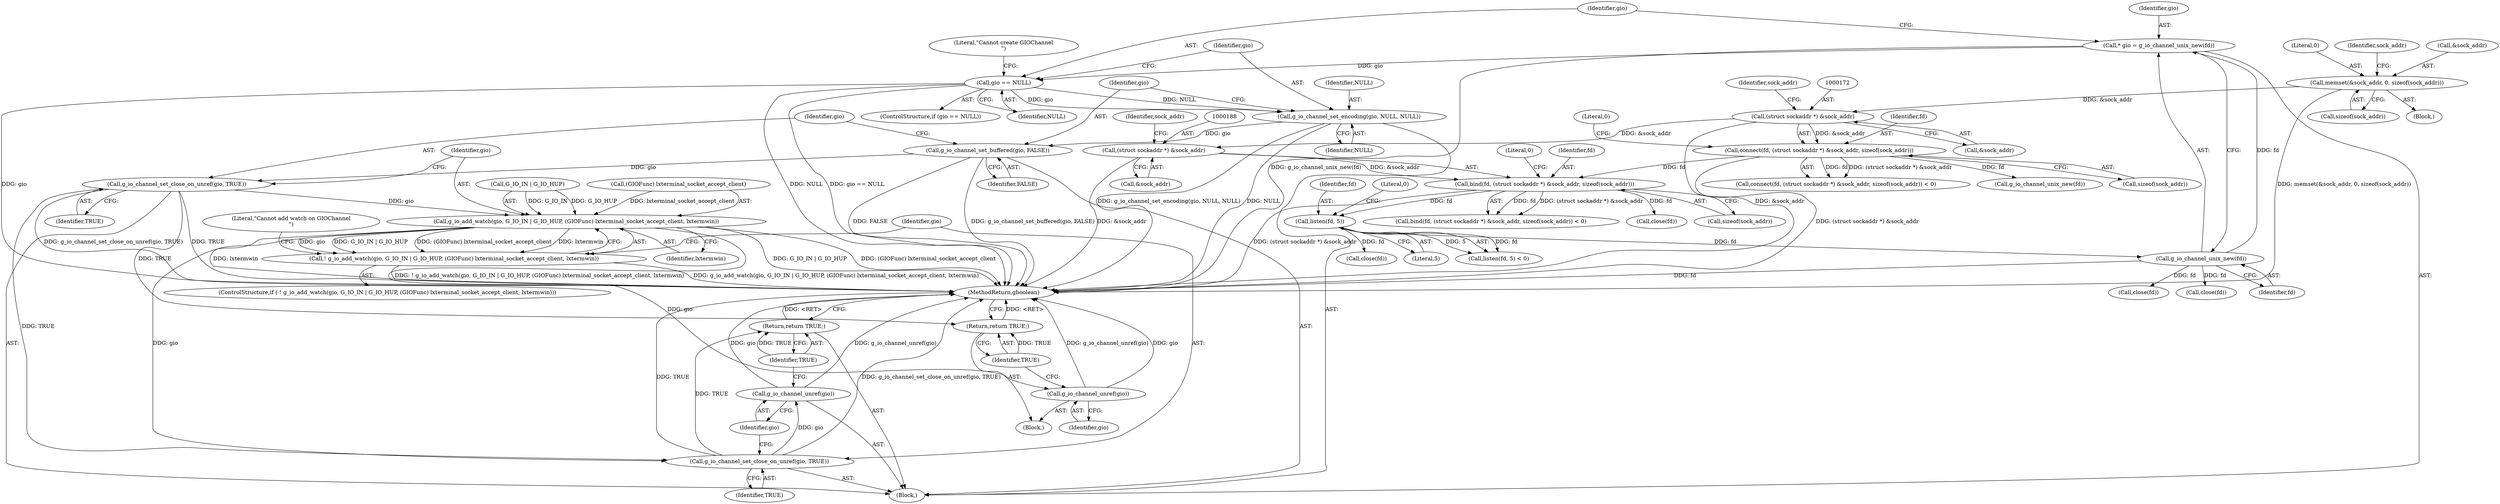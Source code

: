 digraph "0_lxde_f99163c6ff8b2f57c5f37b1ce5d62cf7450d4648@API" {
"1000241" [label="(Call,g_io_channel_set_close_on_unref(gio, TRUE))"];
"1000238" [label="(Call,g_io_channel_set_buffered(gio, FALSE))"];
"1000234" [label="(Call,g_io_channel_set_encoding(gio, NULL, NULL))"];
"1000224" [label="(Call,gio == NULL)"];
"1000219" [label="(Call,* gio = g_io_channel_unix_new(fd))"];
"1000221" [label="(Call,g_io_channel_unix_new(fd))"];
"1000205" [label="(Call,listen(fd, 5))"];
"1000185" [label="(Call,bind(fd, (struct sockaddr *) &sock_addr, sizeof(sock_addr)))"];
"1000169" [label="(Call,connect(fd, (struct sockaddr *) &sock_addr, sizeof(sock_addr)))"];
"1000171" [label="(Call,(struct sockaddr *) &sock_addr)"];
"1000146" [label="(Call,memset(&sock_addr, 0, sizeof(sock_addr)))"];
"1000187" [label="(Call,(struct sockaddr *) &sock_addr)"];
"1000246" [label="(Call,g_io_add_watch(gio, G_IO_IN | G_IO_HUP, (GIOFunc) lxterminal_socket_accept_client, lxtermwin))"];
"1000245" [label="(Call,! g_io_add_watch(gio, G_IO_IN | G_IO_HUP, (GIOFunc) lxterminal_socket_accept_client, lxtermwin))"];
"1000260" [label="(Call,g_io_channel_unref(gio))"];
"1000264" [label="(Call,g_io_channel_set_close_on_unref(gio, TRUE))"];
"1000267" [label="(Call,g_io_channel_unref(gio))"];
"1000269" [label="(Return,return TRUE;)"];
"1000262" [label="(Return,return TRUE;)"];
"1000278" [label="(Call,g_io_channel_unix_new(fd))"];
"1000242" [label="(Identifier,gio)"];
"1000175" [label="(Call,sizeof(sock_addr))"];
"1000224" [label="(Call,gio == NULL)"];
"1000243" [label="(Identifier,TRUE)"];
"1000220" [label="(Identifier,gio)"];
"1000247" [label="(Identifier,gio)"];
"1000221" [label="(Call,g_io_channel_unix_new(fd))"];
"1000258" [label="(Call,close(fd))"];
"1000246" [label="(Call,g_io_add_watch(gio, G_IO_IN | G_IO_HUP, (GIOFunc) lxterminal_socket_accept_client, lxtermwin))"];
"1000267" [label="(Call,g_io_channel_unref(gio))"];
"1000191" [label="(Call,sizeof(sock_addr))"];
"1000186" [label="(Identifier,fd)"];
"1000257" [label="(Literal,\"Cannot add watch on GIOChannel\n\")"];
"1000177" [label="(Literal,0)"];
"1000223" [label="(ControlStructure,if (gio == NULL))"];
"1000270" [label="(Identifier,TRUE)"];
"1000222" [label="(Identifier,fd)"];
"1000205" [label="(Call,listen(fd, 5))"];
"1000225" [label="(Identifier,gio)"];
"1000206" [label="(Identifier,fd)"];
"1000248" [label="(Call,G_IO_IN | G_IO_HUP)"];
"1000204" [label="(Call,listen(fd, 5) < 0)"];
"1000171" [label="(Call,(struct sockaddr *) &sock_addr)"];
"1000189" [label="(Call,&sock_addr)"];
"1000251" [label="(Call,(GIOFunc) lxterminal_socket_accept_client)"];
"1000120" [label="(Block,)"];
"1000184" [label="(Call,bind(fd, (struct sockaddr *) &sock_addr, sizeof(sock_addr)) < 0)"];
"1000219" [label="(Call,* gio = g_io_channel_unix_new(fd))"];
"1000214" [label="(Call,close(fd))"];
"1000169" [label="(Call,connect(fd, (struct sockaddr *) &sock_addr, sizeof(sock_addr)))"];
"1000147" [label="(Call,&sock_addr)"];
"1000264" [label="(Call,g_io_channel_set_close_on_unref(gio, TRUE))"];
"1000230" [label="(Call,close(fd))"];
"1000146" [label="(Call,memset(&sock_addr, 0, sizeof(sock_addr)))"];
"1000245" [label="(Call,! g_io_add_watch(gio, G_IO_IN | G_IO_HUP, (GIOFunc) lxterminal_socket_accept_client, lxtermwin))"];
"1000237" [label="(Identifier,NULL)"];
"1000178" [label="(Block,)"];
"1000229" [label="(Literal,\"Cannot create GIOChannel\n\")"];
"1000240" [label="(Identifier,FALSE)"];
"1000266" [label="(Identifier,TRUE)"];
"1000207" [label="(Literal,5)"];
"1000187" [label="(Call,(struct sockaddr *) &sock_addr)"];
"1000265" [label="(Identifier,gio)"];
"1000168" [label="(Call,connect(fd, (struct sockaddr *) &sock_addr, sizeof(sock_addr)) < 0)"];
"1000255" [label="(Block,)"];
"1000235" [label="(Identifier,gio)"];
"1000149" [label="(Literal,0)"];
"1000241" [label="(Call,g_io_channel_set_close_on_unref(gio, TRUE))"];
"1000244" [label="(ControlStructure,if ( ! g_io_add_watch(gio, G_IO_IN | G_IO_HUP, (GIOFunc) lxterminal_socket_accept_client, lxtermwin)))"];
"1000269" [label="(Return,return TRUE;)"];
"1000238" [label="(Call,g_io_channel_set_buffered(gio, FALSE))"];
"1000154" [label="(Identifier,sock_addr)"];
"1000268" [label="(Identifier,gio)"];
"1000226" [label="(Identifier,NULL)"];
"1000263" [label="(Identifier,TRUE)"];
"1000176" [label="(Identifier,sock_addr)"];
"1000192" [label="(Identifier,sock_addr)"];
"1000170" [label="(Identifier,fd)"];
"1000260" [label="(Call,g_io_channel_unref(gio))"];
"1000261" [label="(Identifier,gio)"];
"1000173" [label="(Call,&sock_addr)"];
"1000234" [label="(Call,g_io_channel_set_encoding(gio, NULL, NULL))"];
"1000150" [label="(Call,sizeof(sock_addr))"];
"1000336" [label="(MethodReturn,gboolean)"];
"1000208" [label="(Literal,0)"];
"1000262" [label="(Return,return TRUE;)"];
"1000185" [label="(Call,bind(fd, (struct sockaddr *) &sock_addr, sizeof(sock_addr)))"];
"1000236" [label="(Identifier,NULL)"];
"1000193" [label="(Literal,0)"];
"1000199" [label="(Call,close(fd))"];
"1000239" [label="(Identifier,gio)"];
"1000254" [label="(Identifier,lxtermwin)"];
"1000241" -> "1000178"  [label="AST: "];
"1000241" -> "1000243"  [label="CFG: "];
"1000242" -> "1000241"  [label="AST: "];
"1000243" -> "1000241"  [label="AST: "];
"1000247" -> "1000241"  [label="CFG: "];
"1000241" -> "1000336"  [label="DDG: g_io_channel_set_close_on_unref(gio, TRUE)"];
"1000241" -> "1000336"  [label="DDG: TRUE"];
"1000238" -> "1000241"  [label="DDG: gio"];
"1000241" -> "1000246"  [label="DDG: gio"];
"1000241" -> "1000262"  [label="DDG: TRUE"];
"1000241" -> "1000264"  [label="DDG: TRUE"];
"1000238" -> "1000178"  [label="AST: "];
"1000238" -> "1000240"  [label="CFG: "];
"1000239" -> "1000238"  [label="AST: "];
"1000240" -> "1000238"  [label="AST: "];
"1000242" -> "1000238"  [label="CFG: "];
"1000238" -> "1000336"  [label="DDG: FALSE"];
"1000238" -> "1000336"  [label="DDG: g_io_channel_set_buffered(gio, FALSE)"];
"1000234" -> "1000238"  [label="DDG: gio"];
"1000234" -> "1000178"  [label="AST: "];
"1000234" -> "1000237"  [label="CFG: "];
"1000235" -> "1000234"  [label="AST: "];
"1000236" -> "1000234"  [label="AST: "];
"1000237" -> "1000234"  [label="AST: "];
"1000239" -> "1000234"  [label="CFG: "];
"1000234" -> "1000336"  [label="DDG: NULL"];
"1000234" -> "1000336"  [label="DDG: g_io_channel_set_encoding(gio, NULL, NULL)"];
"1000224" -> "1000234"  [label="DDG: gio"];
"1000224" -> "1000234"  [label="DDG: NULL"];
"1000224" -> "1000223"  [label="AST: "];
"1000224" -> "1000226"  [label="CFG: "];
"1000225" -> "1000224"  [label="AST: "];
"1000226" -> "1000224"  [label="AST: "];
"1000229" -> "1000224"  [label="CFG: "];
"1000235" -> "1000224"  [label="CFG: "];
"1000224" -> "1000336"  [label="DDG: gio"];
"1000224" -> "1000336"  [label="DDG: NULL"];
"1000224" -> "1000336"  [label="DDG: gio == NULL"];
"1000219" -> "1000224"  [label="DDG: gio"];
"1000219" -> "1000178"  [label="AST: "];
"1000219" -> "1000221"  [label="CFG: "];
"1000220" -> "1000219"  [label="AST: "];
"1000221" -> "1000219"  [label="AST: "];
"1000225" -> "1000219"  [label="CFG: "];
"1000219" -> "1000336"  [label="DDG: g_io_channel_unix_new(fd)"];
"1000221" -> "1000219"  [label="DDG: fd"];
"1000221" -> "1000222"  [label="CFG: "];
"1000222" -> "1000221"  [label="AST: "];
"1000221" -> "1000336"  [label="DDG: fd"];
"1000205" -> "1000221"  [label="DDG: fd"];
"1000221" -> "1000230"  [label="DDG: fd"];
"1000221" -> "1000258"  [label="DDG: fd"];
"1000205" -> "1000204"  [label="AST: "];
"1000205" -> "1000207"  [label="CFG: "];
"1000206" -> "1000205"  [label="AST: "];
"1000207" -> "1000205"  [label="AST: "];
"1000208" -> "1000205"  [label="CFG: "];
"1000205" -> "1000204"  [label="DDG: fd"];
"1000205" -> "1000204"  [label="DDG: 5"];
"1000185" -> "1000205"  [label="DDG: fd"];
"1000205" -> "1000214"  [label="DDG: fd"];
"1000185" -> "1000184"  [label="AST: "];
"1000185" -> "1000191"  [label="CFG: "];
"1000186" -> "1000185"  [label="AST: "];
"1000187" -> "1000185"  [label="AST: "];
"1000191" -> "1000185"  [label="AST: "];
"1000193" -> "1000185"  [label="CFG: "];
"1000185" -> "1000336"  [label="DDG: (struct sockaddr *) &sock_addr"];
"1000185" -> "1000184"  [label="DDG: fd"];
"1000185" -> "1000184"  [label="DDG: (struct sockaddr *) &sock_addr"];
"1000169" -> "1000185"  [label="DDG: fd"];
"1000187" -> "1000185"  [label="DDG: &sock_addr"];
"1000185" -> "1000199"  [label="DDG: fd"];
"1000169" -> "1000168"  [label="AST: "];
"1000169" -> "1000175"  [label="CFG: "];
"1000170" -> "1000169"  [label="AST: "];
"1000171" -> "1000169"  [label="AST: "];
"1000175" -> "1000169"  [label="AST: "];
"1000177" -> "1000169"  [label="CFG: "];
"1000169" -> "1000336"  [label="DDG: (struct sockaddr *) &sock_addr"];
"1000169" -> "1000168"  [label="DDG: fd"];
"1000169" -> "1000168"  [label="DDG: (struct sockaddr *) &sock_addr"];
"1000171" -> "1000169"  [label="DDG: &sock_addr"];
"1000169" -> "1000278"  [label="DDG: fd"];
"1000171" -> "1000173"  [label="CFG: "];
"1000172" -> "1000171"  [label="AST: "];
"1000173" -> "1000171"  [label="AST: "];
"1000176" -> "1000171"  [label="CFG: "];
"1000171" -> "1000336"  [label="DDG: &sock_addr"];
"1000146" -> "1000171"  [label="DDG: &sock_addr"];
"1000171" -> "1000187"  [label="DDG: &sock_addr"];
"1000146" -> "1000120"  [label="AST: "];
"1000146" -> "1000150"  [label="CFG: "];
"1000147" -> "1000146"  [label="AST: "];
"1000149" -> "1000146"  [label="AST: "];
"1000150" -> "1000146"  [label="AST: "];
"1000154" -> "1000146"  [label="CFG: "];
"1000146" -> "1000336"  [label="DDG: memset(&sock_addr, 0, sizeof(sock_addr))"];
"1000187" -> "1000189"  [label="CFG: "];
"1000188" -> "1000187"  [label="AST: "];
"1000189" -> "1000187"  [label="AST: "];
"1000192" -> "1000187"  [label="CFG: "];
"1000187" -> "1000336"  [label="DDG: &sock_addr"];
"1000246" -> "1000245"  [label="AST: "];
"1000246" -> "1000254"  [label="CFG: "];
"1000247" -> "1000246"  [label="AST: "];
"1000248" -> "1000246"  [label="AST: "];
"1000251" -> "1000246"  [label="AST: "];
"1000254" -> "1000246"  [label="AST: "];
"1000245" -> "1000246"  [label="CFG: "];
"1000246" -> "1000336"  [label="DDG: G_IO_IN | G_IO_HUP"];
"1000246" -> "1000336"  [label="DDG: (GIOFunc) lxterminal_socket_accept_client"];
"1000246" -> "1000336"  [label="DDG: lxtermwin"];
"1000246" -> "1000245"  [label="DDG: gio"];
"1000246" -> "1000245"  [label="DDG: G_IO_IN | G_IO_HUP"];
"1000246" -> "1000245"  [label="DDG: (GIOFunc) lxterminal_socket_accept_client"];
"1000246" -> "1000245"  [label="DDG: lxtermwin"];
"1000248" -> "1000246"  [label="DDG: G_IO_IN"];
"1000248" -> "1000246"  [label="DDG: G_IO_HUP"];
"1000251" -> "1000246"  [label="DDG: lxterminal_socket_accept_client"];
"1000246" -> "1000260"  [label="DDG: gio"];
"1000246" -> "1000264"  [label="DDG: gio"];
"1000245" -> "1000244"  [label="AST: "];
"1000257" -> "1000245"  [label="CFG: "];
"1000265" -> "1000245"  [label="CFG: "];
"1000245" -> "1000336"  [label="DDG: ! g_io_add_watch(gio, G_IO_IN | G_IO_HUP, (GIOFunc) lxterminal_socket_accept_client, lxtermwin)"];
"1000245" -> "1000336"  [label="DDG: g_io_add_watch(gio, G_IO_IN | G_IO_HUP, (GIOFunc) lxterminal_socket_accept_client, lxtermwin)"];
"1000260" -> "1000255"  [label="AST: "];
"1000260" -> "1000261"  [label="CFG: "];
"1000261" -> "1000260"  [label="AST: "];
"1000263" -> "1000260"  [label="CFG: "];
"1000260" -> "1000336"  [label="DDG: g_io_channel_unref(gio)"];
"1000260" -> "1000336"  [label="DDG: gio"];
"1000264" -> "1000178"  [label="AST: "];
"1000264" -> "1000266"  [label="CFG: "];
"1000265" -> "1000264"  [label="AST: "];
"1000266" -> "1000264"  [label="AST: "];
"1000268" -> "1000264"  [label="CFG: "];
"1000264" -> "1000336"  [label="DDG: g_io_channel_set_close_on_unref(gio, TRUE)"];
"1000264" -> "1000336"  [label="DDG: TRUE"];
"1000264" -> "1000267"  [label="DDG: gio"];
"1000264" -> "1000269"  [label="DDG: TRUE"];
"1000267" -> "1000178"  [label="AST: "];
"1000267" -> "1000268"  [label="CFG: "];
"1000268" -> "1000267"  [label="AST: "];
"1000270" -> "1000267"  [label="CFG: "];
"1000267" -> "1000336"  [label="DDG: g_io_channel_unref(gio)"];
"1000267" -> "1000336"  [label="DDG: gio"];
"1000269" -> "1000178"  [label="AST: "];
"1000269" -> "1000270"  [label="CFG: "];
"1000270" -> "1000269"  [label="AST: "];
"1000336" -> "1000269"  [label="CFG: "];
"1000269" -> "1000336"  [label="DDG: <RET>"];
"1000270" -> "1000269"  [label="DDG: TRUE"];
"1000262" -> "1000255"  [label="AST: "];
"1000262" -> "1000263"  [label="CFG: "];
"1000263" -> "1000262"  [label="AST: "];
"1000336" -> "1000262"  [label="CFG: "];
"1000262" -> "1000336"  [label="DDG: <RET>"];
"1000263" -> "1000262"  [label="DDG: TRUE"];
}
